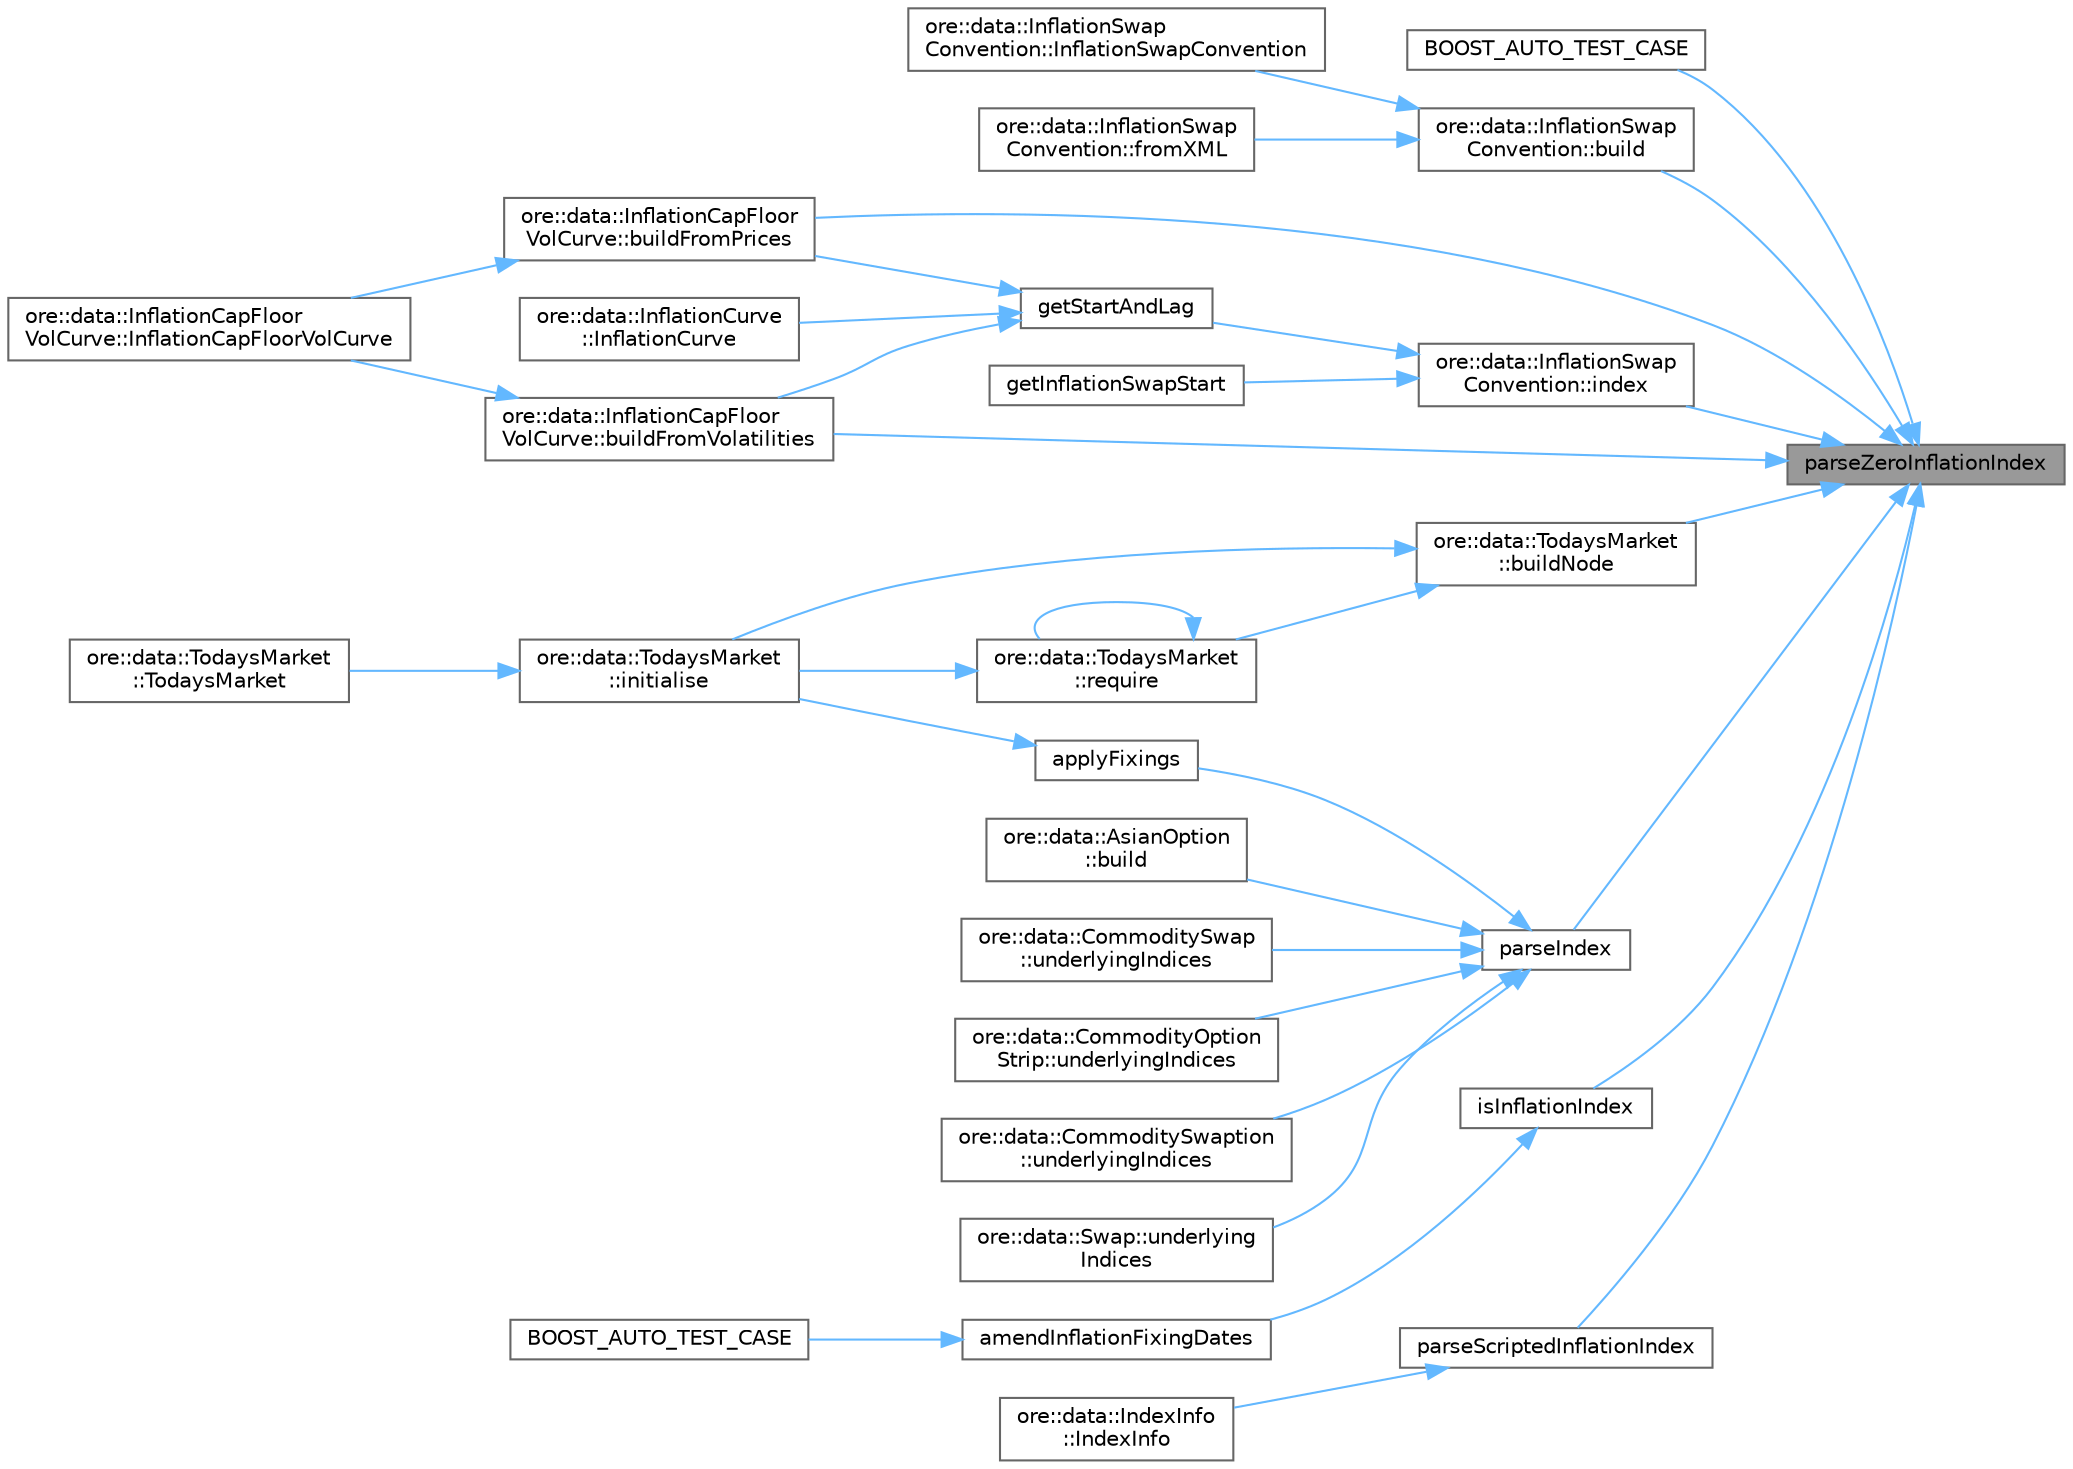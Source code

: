 digraph "parseZeroInflationIndex"
{
 // INTERACTIVE_SVG=YES
 // LATEX_PDF_SIZE
  bgcolor="transparent";
  edge [fontname=Helvetica,fontsize=10,labelfontname=Helvetica,labelfontsize=10];
  node [fontname=Helvetica,fontsize=10,shape=box,height=0.2,width=0.4];
  rankdir="RL";
  Node1 [label="parseZeroInflationIndex",height=0.2,width=0.4,color="gray40", fillcolor="grey60", style="filled", fontcolor="black",tooltip="Convert std::string to QuantLib::ZeroInflationIndex."];
  Node1 -> Node2 [dir="back",color="steelblue1",style="solid"];
  Node2 [label="BOOST_AUTO_TEST_CASE",height=0.2,width=0.4,color="grey40", fillcolor="white", style="filled",URL="$indices_8cpp.html#a0e1f96e75720260a3943b2b2cb00b5b8",tooltip=" "];
  Node1 -> Node3 [dir="back",color="steelblue1",style="solid"];
  Node3 [label="ore::data::InflationSwap\lConvention::build",height=0.2,width=0.4,color="grey40", fillcolor="white", style="filled",URL="$classore_1_1data_1_1_inflation_swap_convention.html#a9169b2d8ee8001dbb250c4ce2c26818c",tooltip=" "];
  Node3 -> Node4 [dir="back",color="steelblue1",style="solid"];
  Node4 [label="ore::data::InflationSwap\lConvention::InflationSwapConvention",height=0.2,width=0.4,color="grey40", fillcolor="white", style="filled",URL="$classore_1_1data_1_1_inflation_swap_convention.html#af740e0901f0a7c11d11cf3ba26bd1f7e",tooltip=" "];
  Node3 -> Node5 [dir="back",color="steelblue1",style="solid"];
  Node5 [label="ore::data::InflationSwap\lConvention::fromXML",height=0.2,width=0.4,color="grey40", fillcolor="white", style="filled",URL="$classore_1_1data_1_1_inflation_swap_convention.html#a7741ae0fc924943de5bfe02928262eb7",tooltip=" "];
  Node1 -> Node6 [dir="back",color="steelblue1",style="solid"];
  Node6 [label="ore::data::InflationCapFloor\lVolCurve::buildFromPrices",height=0.2,width=0.4,color="grey40", fillcolor="white", style="filled",URL="$classore_1_1data_1_1_inflation_cap_floor_vol_curve.html#ab760dbc491d345ff3134d91e9651336e",tooltip=" "];
  Node6 -> Node7 [dir="back",color="steelblue1",style="solid"];
  Node7 [label="ore::data::InflationCapFloor\lVolCurve::InflationCapFloorVolCurve",height=0.2,width=0.4,color="grey40", fillcolor="white", style="filled",URL="$classore_1_1data_1_1_inflation_cap_floor_vol_curve.html#a88fc31fe7b0bb10f152b89988b83ab2e",tooltip=" "];
  Node1 -> Node8 [dir="back",color="steelblue1",style="solid"];
  Node8 [label="ore::data::InflationCapFloor\lVolCurve::buildFromVolatilities",height=0.2,width=0.4,color="grey40", fillcolor="white", style="filled",URL="$classore_1_1data_1_1_inflation_cap_floor_vol_curve.html#a9e672fbb019ea203fd4c9ae04d9ff80b",tooltip=" "];
  Node8 -> Node7 [dir="back",color="steelblue1",style="solid"];
  Node1 -> Node9 [dir="back",color="steelblue1",style="solid"];
  Node9 [label="ore::data::TodaysMarket\l::buildNode",height=0.2,width=0.4,color="grey40", fillcolor="white", style="filled",URL="$classore_1_1data_1_1_todays_market.html#ae947670c7306fd552e37a0f140984721",tooltip=" "];
  Node9 -> Node10 [dir="back",color="steelblue1",style="solid"];
  Node10 [label="ore::data::TodaysMarket\l::initialise",height=0.2,width=0.4,color="grey40", fillcolor="white", style="filled",URL="$classore_1_1data_1_1_todays_market.html#a0816e5ec53019bee5353fea5fc006eb1",tooltip=" "];
  Node10 -> Node11 [dir="back",color="steelblue1",style="solid"];
  Node11 [label="ore::data::TodaysMarket\l::TodaysMarket",height=0.2,width=0.4,color="grey40", fillcolor="white", style="filled",URL="$classore_1_1data_1_1_todays_market.html#aa82cc4ddd3bd6cf77cbe95fa5d2281cd",tooltip="Constructor taking pointers and allowing for a lazy build of the market objects."];
  Node9 -> Node12 [dir="back",color="steelblue1",style="solid"];
  Node12 [label="ore::data::TodaysMarket\l::require",height=0.2,width=0.4,color="grey40", fillcolor="white", style="filled",URL="$classore_1_1data_1_1_todays_market.html#a36416143258c4e4c30bb46935cef9408",tooltip=" "];
  Node12 -> Node10 [dir="back",color="steelblue1",style="solid"];
  Node12 -> Node12 [dir="back",color="steelblue1",style="solid"];
  Node1 -> Node13 [dir="back",color="steelblue1",style="solid"];
  Node13 [label="ore::data::InflationSwap\lConvention::index",height=0.2,width=0.4,color="grey40", fillcolor="white", style="filled",URL="$classore_1_1data_1_1_inflation_swap_convention.html#a230dc303e512614da3f9e7e0916f87d8",tooltip=" "];
  Node13 -> Node14 [dir="back",color="steelblue1",style="solid"];
  Node14 [label="getInflationSwapStart",height=0.2,width=0.4,color="grey40", fillcolor="white", style="filled",URL="$namespaceore_1_1data.html#a488e9a4c6981b09f162051554313df83",tooltip=" "];
  Node13 -> Node15 [dir="back",color="steelblue1",style="solid"];
  Node15 [label="getStartAndLag",height=0.2,width=0.4,color="grey40", fillcolor="white", style="filled",URL="$namespaceore_1_1data.html#ae91b9dc1b2c7a502a7fd8b3351d2b759",tooltip=" "];
  Node15 -> Node16 [dir="back",color="steelblue1",style="solid"];
  Node16 [label="ore::data::InflationCurve\l::InflationCurve",height=0.2,width=0.4,color="grey40", fillcolor="white", style="filled",URL="$classore_1_1data_1_1_inflation_curve.html#a561927d585603553ef995e86a0be3e07",tooltip=" "];
  Node15 -> Node6 [dir="back",color="steelblue1",style="solid"];
  Node15 -> Node8 [dir="back",color="steelblue1",style="solid"];
  Node1 -> Node17 [dir="back",color="steelblue1",style="solid"];
  Node17 [label="isInflationIndex",height=0.2,width=0.4,color="grey40", fillcolor="white", style="filled",URL="$group__utilities.html#gae1b4a3550868df007a192218a30f616d",tooltip=" "];
  Node17 -> Node18 [dir="back",color="steelblue1",style="solid"];
  Node18 [label="amendInflationFixingDates",height=0.2,width=0.4,color="grey40", fillcolor="white", style="filled",URL="$namespaceore_1_1data.html#a511d2c17ea98f37aa1a00c33b5f7b153",tooltip=" "];
  Node18 -> Node19 [dir="back",color="steelblue1",style="solid"];
  Node19 [label="BOOST_AUTO_TEST_CASE",height=0.2,width=0.4,color="grey40", fillcolor="white", style="filled",URL="$test_2fixings_8cpp.html#ab612f87972b1016fe93e43c1ff080266",tooltip=" "];
  Node1 -> Node20 [dir="back",color="steelblue1",style="solid"];
  Node20 [label="parseIndex",height=0.2,width=0.4,color="grey40", fillcolor="white", style="filled",URL="$group__utilities.html#gab2d26348315b387f1b203be151c09fbf",tooltip="Convert std::string to QuantLib::Index."];
  Node20 -> Node21 [dir="back",color="steelblue1",style="solid"];
  Node21 [label="applyFixings",height=0.2,width=0.4,color="grey40", fillcolor="white", style="filled",URL="$namespaceore_1_1data.html#afbdabb3acc8c9fd3e013b2d5b9b71660",tooltip="Utility to write a vector of fixings in the QuantLib index manager's fixing history."];
  Node21 -> Node10 [dir="back",color="steelblue1",style="solid"];
  Node20 -> Node22 [dir="back",color="steelblue1",style="solid"];
  Node22 [label="ore::data::AsianOption\l::build",height=0.2,width=0.4,color="grey40", fillcolor="white", style="filled",URL="$classore_1_1data_1_1_asian_option.html#a9c636e31b77522b708a0b20e376209aa",tooltip="Build QuantLib/QuantExt instrument, link pricing engine."];
  Node20 -> Node23 [dir="back",color="steelblue1",style="solid"];
  Node23 [label="ore::data::CommoditySwap\l::underlyingIndices",height=0.2,width=0.4,color="grey40", fillcolor="white", style="filled",URL="$classore_1_1data_1_1_commodity_swap.html#aa6ef9bf809c54ebef188c02a9f5e9ae0",tooltip="Add underlying Commodity names."];
  Node20 -> Node24 [dir="back",color="steelblue1",style="solid"];
  Node24 [label="ore::data::CommodityOption\lStrip::underlyingIndices",height=0.2,width=0.4,color="grey40", fillcolor="white", style="filled",URL="$classore_1_1data_1_1_commodity_option_strip.html#ace1ee35a5870d6d6824cba8e63dfd3b8",tooltip="Add underlying Commodity names."];
  Node20 -> Node25 [dir="back",color="steelblue1",style="solid"];
  Node25 [label="ore::data::CommoditySwaption\l::underlyingIndices",height=0.2,width=0.4,color="grey40", fillcolor="white", style="filled",URL="$classore_1_1data_1_1_commodity_swaption.html#a8e1ee54795e991c3756e0c78e900bd8a",tooltip="Add underlying Commodity names."];
  Node20 -> Node26 [dir="back",color="steelblue1",style="solid"];
  Node26 [label="ore::data::Swap::underlying\lIndices",height=0.2,width=0.4,color="grey40", fillcolor="white", style="filled",URL="$classore_1_1data_1_1_swap.html#aa80b421a434b9b4e99b95cf32cfcb22f",tooltip="Add underlying index names."];
  Node1 -> Node27 [dir="back",color="steelblue1",style="solid"];
  Node27 [label="parseScriptedInflationIndex",height=0.2,width=0.4,color="grey40", fillcolor="white", style="filled",URL="$namespaceore_1_1data.html#aa2722ded4393288035c4a606df7f2a57",tooltip=" "];
  Node27 -> Node28 [dir="back",color="steelblue1",style="solid"];
  Node28 [label="ore::data::IndexInfo\l::IndexInfo",height=0.2,width=0.4,color="grey40", fillcolor="white", style="filled",URL="$classore_1_1data_1_1_index_info.html#ad57da3c43a92855a25171e84fe96eed0",tooltip=" "];
}
